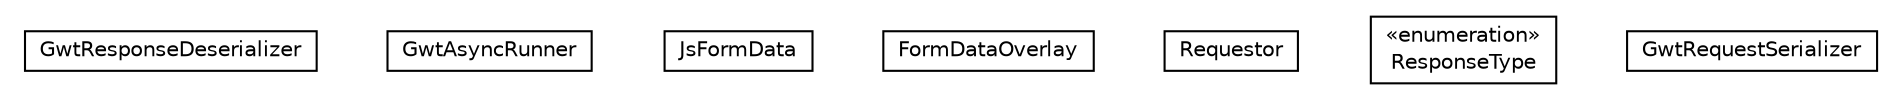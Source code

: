 #!/usr/local/bin/dot
#
# Class diagram 
# Generated by UMLGraph version R5_6-24-gf6e263 (http://www.umlgraph.org/)
#

digraph G {
	edge [fontname="Helvetica",fontsize=10,labelfontname="Helvetica",labelfontsize=10];
	node [fontname="Helvetica",fontsize=10,shape=plaintext];
	nodesep=0.25;
	ranksep=0.5;
	// io.reinert.requestor.gwt.GwtResponseDeserializer
	c4487 [label=<<table title="io.reinert.requestor.gwt.GwtResponseDeserializer" border="0" cellborder="1" cellspacing="0" cellpadding="2" port="p" href="./GwtResponseDeserializer.html">
		<tr><td><table border="0" cellspacing="0" cellpadding="1">
<tr><td align="center" balign="center"> GwtResponseDeserializer </td></tr>
		</table></td></tr>
		</table>>, URL="./GwtResponseDeserializer.html", fontname="Helvetica", fontcolor="black", fontsize=10.0];
	// io.reinert.requestor.gwt.GwtAsyncRunner
	c4488 [label=<<table title="io.reinert.requestor.gwt.GwtAsyncRunner" border="0" cellborder="1" cellspacing="0" cellpadding="2" port="p" href="./GwtAsyncRunner.html">
		<tr><td><table border="0" cellspacing="0" cellpadding="1">
<tr><td align="center" balign="center"> GwtAsyncRunner </td></tr>
		</table></td></tr>
		</table>>, URL="./GwtAsyncRunner.html", fontname="Helvetica", fontcolor="black", fontsize=10.0];
	// io.reinert.requestor.gwt.JsFormData
	c4489 [label=<<table title="io.reinert.requestor.gwt.JsFormData" border="0" cellborder="1" cellspacing="0" cellpadding="2" port="p" href="./JsFormData.html">
		<tr><td><table border="0" cellspacing="0" cellpadding="1">
<tr><td align="center" balign="center"> JsFormData </td></tr>
		</table></td></tr>
		</table>>, URL="./JsFormData.html", fontname="Helvetica", fontcolor="black", fontsize=10.0];
	// io.reinert.requestor.gwt.FormDataOverlay
	c4490 [label=<<table title="io.reinert.requestor.gwt.FormDataOverlay" border="0" cellborder="1" cellspacing="0" cellpadding="2" port="p" href="./FormDataOverlay.html">
		<tr><td><table border="0" cellspacing="0" cellpadding="1">
<tr><td align="center" balign="center"> FormDataOverlay </td></tr>
		</table></td></tr>
		</table>>, URL="./FormDataOverlay.html", fontname="Helvetica", fontcolor="black", fontsize=10.0];
	// io.reinert.requestor.gwt.Requestor
	c4491 [label=<<table title="io.reinert.requestor.gwt.Requestor" border="0" cellborder="1" cellspacing="0" cellpadding="2" port="p" href="./Requestor.html">
		<tr><td><table border="0" cellspacing="0" cellpadding="1">
<tr><td align="center" balign="center"> Requestor </td></tr>
		</table></td></tr>
		</table>>, URL="./Requestor.html", fontname="Helvetica", fontcolor="black", fontsize=10.0];
	// io.reinert.requestor.gwt.ResponseType
	c4492 [label=<<table title="io.reinert.requestor.gwt.ResponseType" border="0" cellborder="1" cellspacing="0" cellpadding="2" port="p" href="./ResponseType.html">
		<tr><td><table border="0" cellspacing="0" cellpadding="1">
<tr><td align="center" balign="center"> &#171;enumeration&#187; </td></tr>
<tr><td align="center" balign="center"> ResponseType </td></tr>
		</table></td></tr>
		</table>>, URL="./ResponseType.html", fontname="Helvetica", fontcolor="black", fontsize=10.0];
	// io.reinert.requestor.gwt.GwtRequestSerializer
	c4493 [label=<<table title="io.reinert.requestor.gwt.GwtRequestSerializer" border="0" cellborder="1" cellspacing="0" cellpadding="2" port="p" href="./GwtRequestSerializer.html">
		<tr><td><table border="0" cellspacing="0" cellpadding="1">
<tr><td align="center" balign="center"> GwtRequestSerializer </td></tr>
		</table></td></tr>
		</table>>, URL="./GwtRequestSerializer.html", fontname="Helvetica", fontcolor="black", fontsize=10.0];
}

